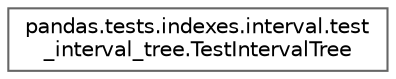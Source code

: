 digraph "Graphical Class Hierarchy"
{
 // LATEX_PDF_SIZE
  bgcolor="transparent";
  edge [fontname=Helvetica,fontsize=10,labelfontname=Helvetica,labelfontsize=10];
  node [fontname=Helvetica,fontsize=10,shape=box,height=0.2,width=0.4];
  rankdir="LR";
  Node0 [id="Node000000",label="pandas.tests.indexes.interval.test\l_interval_tree.TestIntervalTree",height=0.2,width=0.4,color="grey40", fillcolor="white", style="filled",URL="$d4/d32/classpandas_1_1tests_1_1indexes_1_1interval_1_1test__interval__tree_1_1TestIntervalTree.html",tooltip=" "];
}
